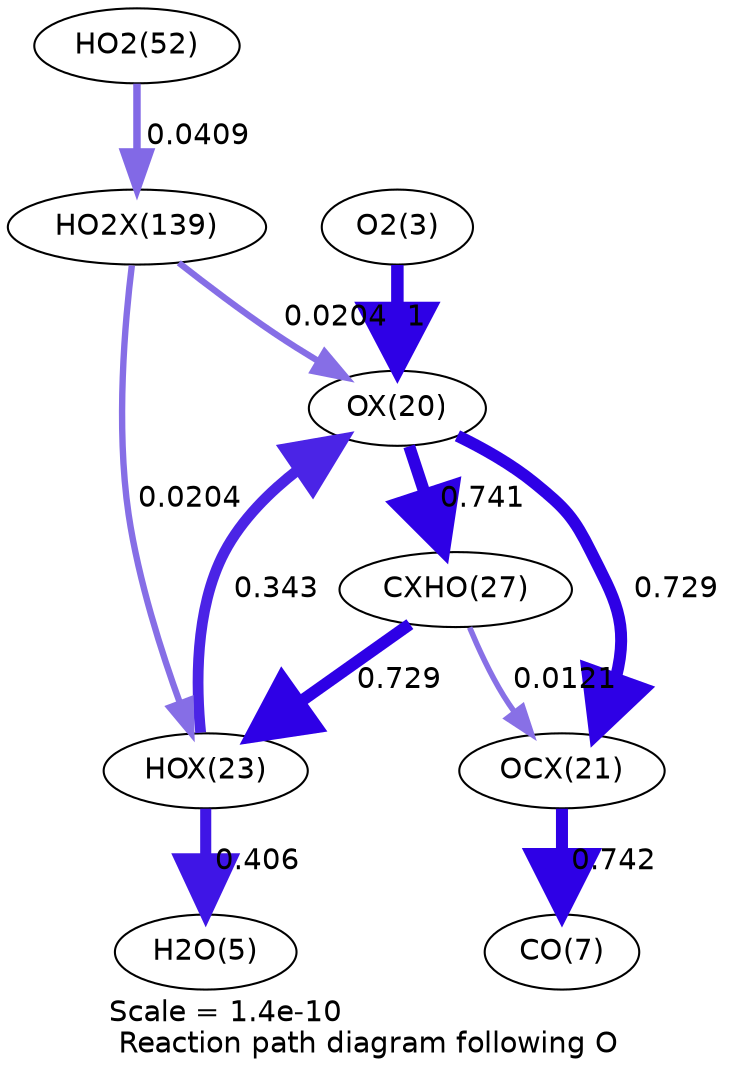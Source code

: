 digraph reaction_paths {
center=1;
s5 -> s26[fontname="Helvetica", penwidth=6, arrowsize=3, color="0.7, 1.5, 0.9"
, label=" 1"];
s26 -> s32[fontname="Helvetica", penwidth=5.77, arrowsize=2.89, color="0.7, 1.24, 0.9"
, label=" 0.741"];
s29 -> s26[fontname="Helvetica", penwidth=5.19, arrowsize=2.6, color="0.7, 0.843, 0.9"
, label=" 0.343"];
s26 -> s27[fontname="Helvetica", penwidth=5.76, arrowsize=2.88, color="0.7, 1.23, 0.9"
, label=" 0.729"];
s40 -> s26[fontname="Helvetica", penwidth=3.06, arrowsize=1.53, color="0.7, 0.52, 0.9"
, label=" 0.0204"];
s32 -> s29[fontname="Helvetica", penwidth=5.76, arrowsize=2.88, color="0.7, 1.23, 0.9"
, label=" 0.729"];
s32 -> s27[fontname="Helvetica", penwidth=2.67, arrowsize=1.33, color="0.7, 0.512, 0.9"
, label=" 0.0121"];
s29 -> s7[fontname="Helvetica", penwidth=5.32, arrowsize=2.66, color="0.7, 0.906, 0.9"
, label=" 0.406"];
s40 -> s29[fontname="Helvetica", penwidth=3.06, arrowsize=1.53, color="0.7, 0.52, 0.9"
, label=" 0.0204"];
s27 -> s9[fontname="Helvetica", penwidth=5.77, arrowsize=2.89, color="0.7, 1.24, 0.9"
, label=" 0.742"];
s21 -> s40[fontname="Helvetica", penwidth=3.59, arrowsize=1.79, color="0.7, 0.541, 0.9"
, label=" 0.0409"];
s5 [ fontname="Helvetica", label="O2(3)"];
s7 [ fontname="Helvetica", label="H2O(5)"];
s9 [ fontname="Helvetica", label="CO(7)"];
s21 [ fontname="Helvetica", label="HO2(52)"];
s26 [ fontname="Helvetica", label="OX(20)"];
s27 [ fontname="Helvetica", label="OCX(21)"];
s29 [ fontname="Helvetica", label="HOX(23)"];
s32 [ fontname="Helvetica", label="CXHO(27)"];
s40 [ fontname="Helvetica", label="HO2X(139)"];
 label = "Scale = 1.4e-10\l Reaction path diagram following O";
 fontname = "Helvetica";
}
